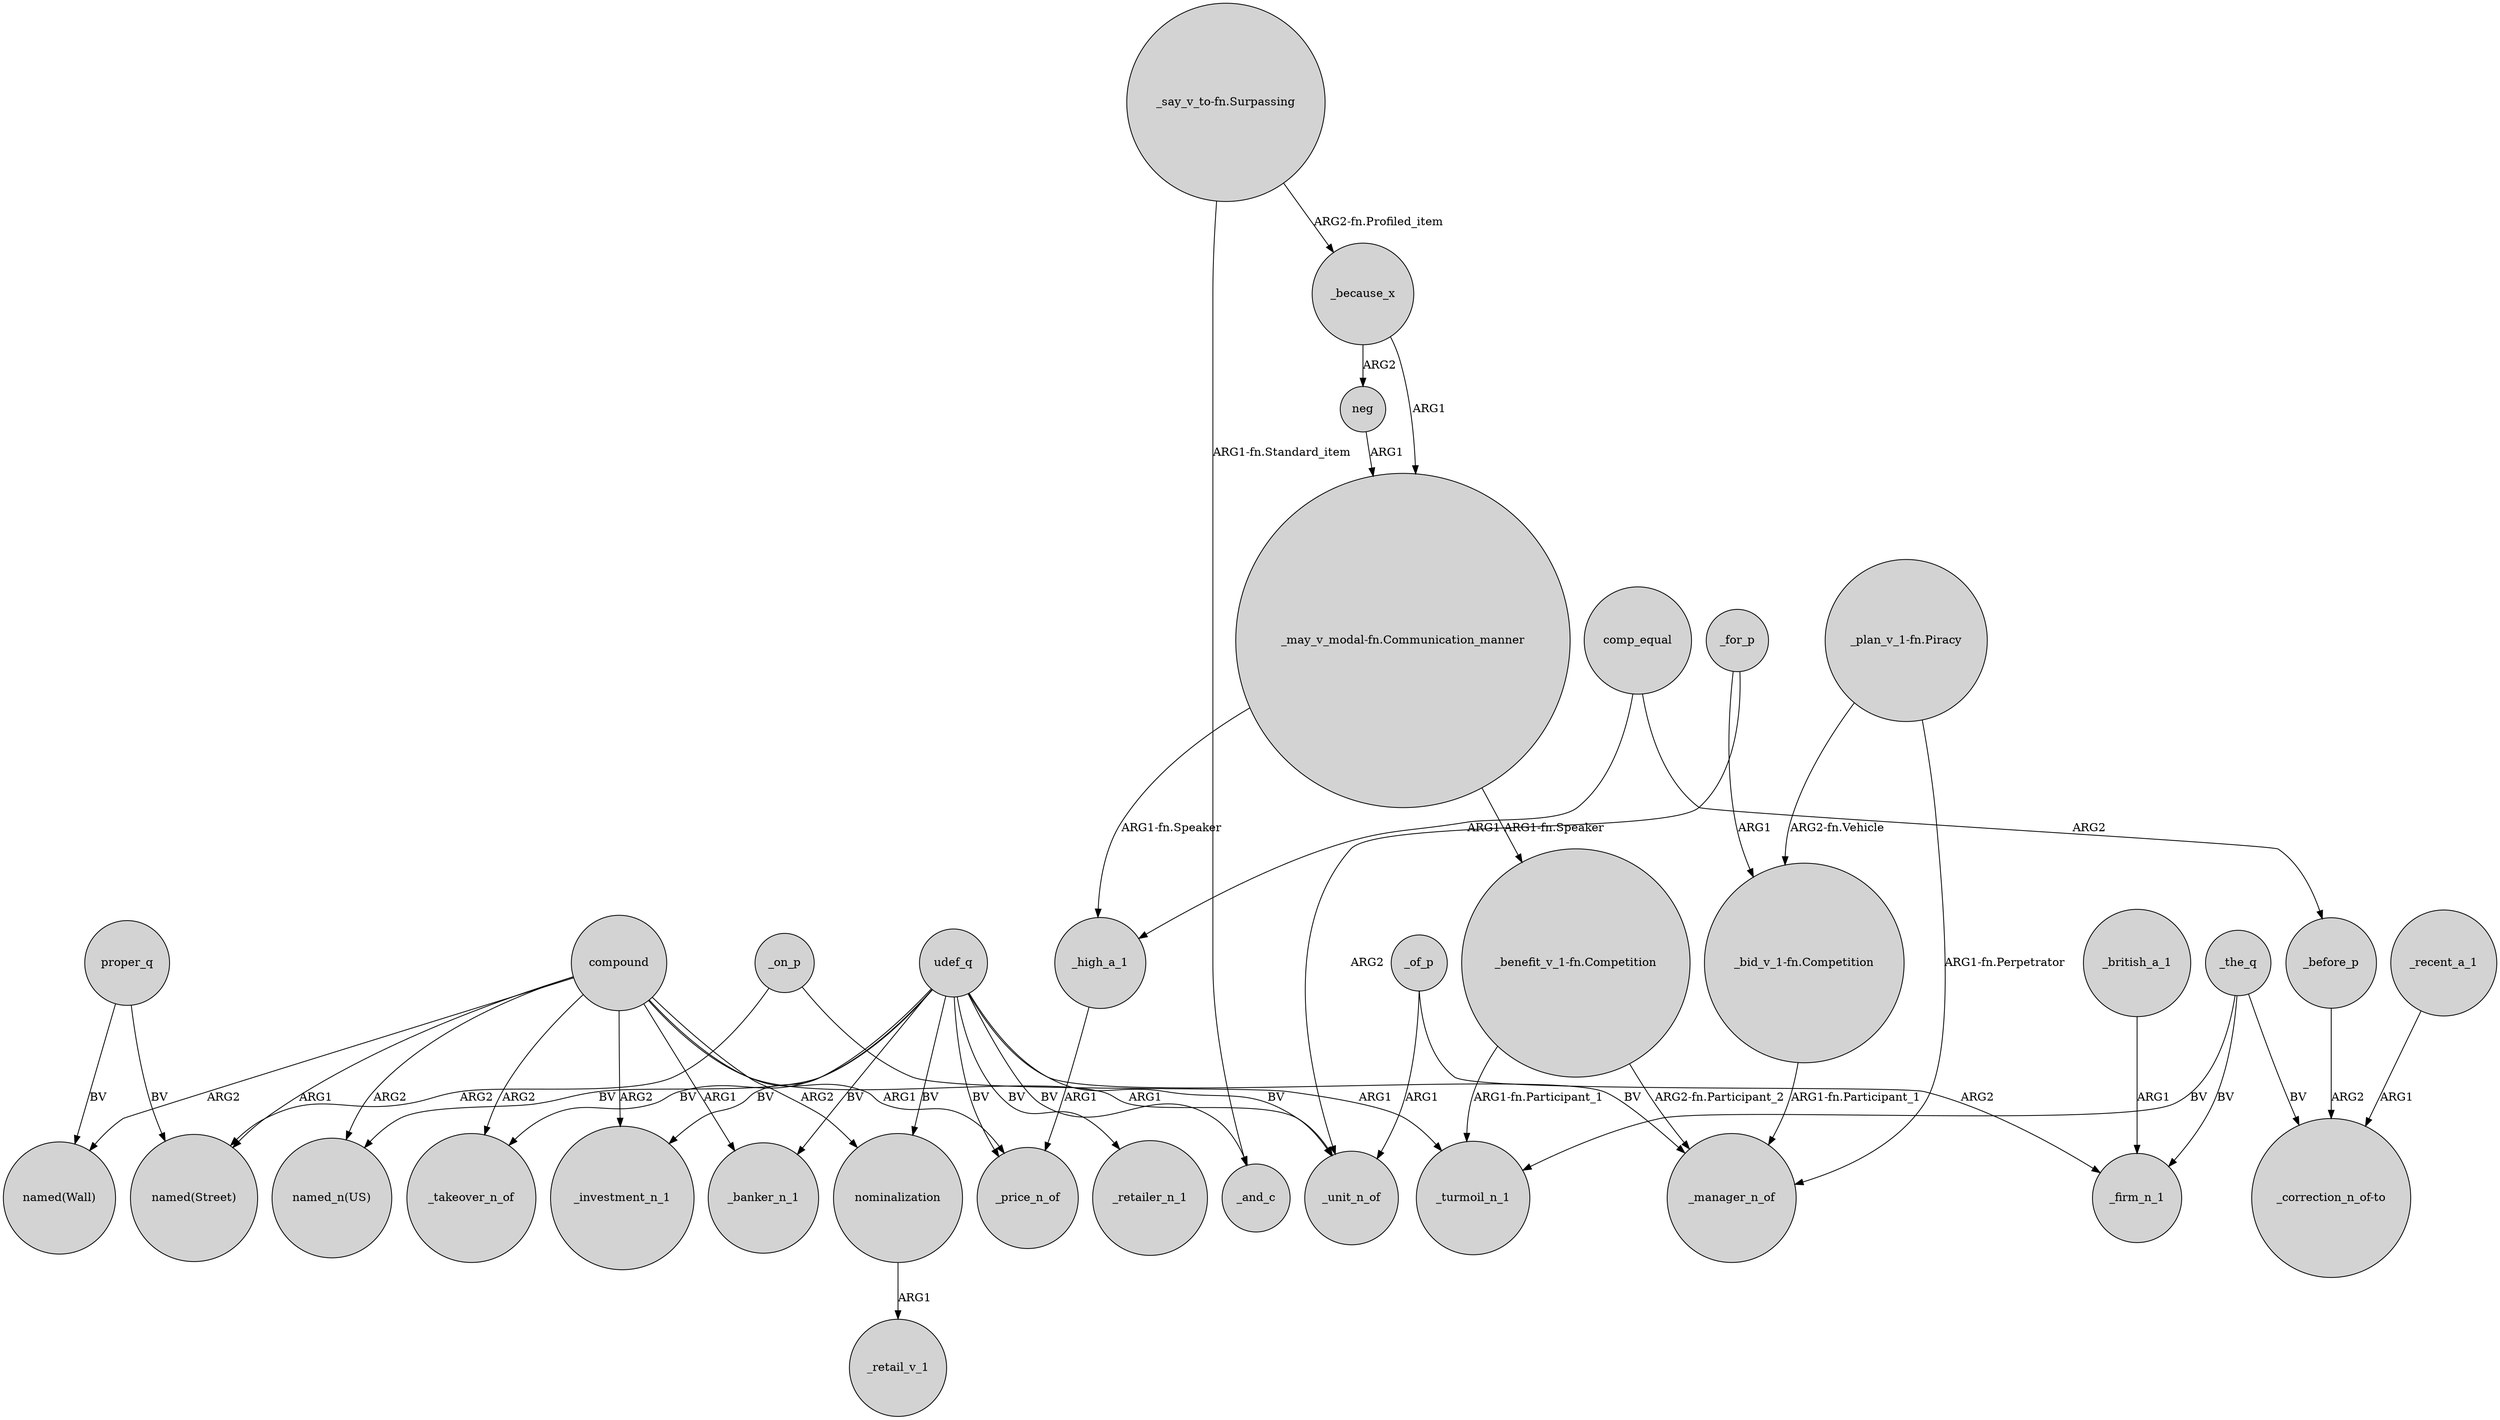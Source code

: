 digraph {
	node [shape=circle style=filled]
	_the_q -> _turmoil_n_1 [label=BV]
	nominalization -> _retail_v_1 [label=ARG1]
	udef_q -> _unit_n_of [label=BV]
	_before_p -> "_correction_n_of-to" [label=ARG2]
	compound -> _investment_n_1 [label=ARG2]
	_on_p -> "named(Street)" [label=ARG2]
	udef_q -> _price_n_of [label=BV]
	_the_q -> "_correction_n_of-to" [label=BV]
	udef_q -> _manager_n_of [label=BV]
	neg -> "_may_v_modal-fn.Communication_manner" [label=ARG1]
	udef_q -> nominalization [label=BV]
	_british_a_1 -> _firm_n_1 [label=ARG1]
	_for_p -> "_bid_v_1-fn.Competition" [label=ARG1]
	udef_q -> _and_c [label=BV]
	_high_a_1 -> _price_n_of [label=ARG1]
	compound -> nominalization [label=ARG2]
	comp_equal -> _high_a_1 [label=ARG1]
	udef_q -> _takeover_n_of [label=BV]
	"_benefit_v_1-fn.Competition" -> _manager_n_of [label="ARG2-fn.Participant_2"]
	compound -> "named(Wall)" [label=ARG2]
	comp_equal -> _before_p [label=ARG2]
	_for_p -> _unit_n_of [label=ARG2]
	_of_p -> _unit_n_of [label=ARG1]
	_the_q -> _firm_n_1 [label=BV]
	"_bid_v_1-fn.Competition" -> _manager_n_of [label="ARG1-fn.Participant_1"]
	compound -> "named(Street)" [label=ARG1]
	"_say_v_to-fn.Surpassing" -> _and_c [label="ARG1-fn.Standard_item"]
	_on_p -> _turmoil_n_1 [label=ARG1]
	_recent_a_1 -> "_correction_n_of-to" [label=ARG1]
	"_plan_v_1-fn.Piracy" -> "_bid_v_1-fn.Competition" [label="ARG2-fn.Vehicle"]
	"_may_v_modal-fn.Communication_manner" -> _high_a_1 [label="ARG1-fn.Speaker"]
	udef_q -> _investment_n_1 [label=BV]
	_because_x -> "_may_v_modal-fn.Communication_manner" [label=ARG1]
	"_say_v_to-fn.Surpassing" -> _because_x [label="ARG2-fn.Profiled_item"]
	compound -> _banker_n_1 [label=ARG1]
	proper_q -> "named(Wall)" [label=BV]
	udef_q -> _retailer_n_1 [label=BV]
	"_benefit_v_1-fn.Competition" -> _turmoil_n_1 [label="ARG1-fn.Participant_1"]
	_of_p -> _firm_n_1 [label=ARG2]
	compound -> _takeover_n_of [label=ARG2]
	compound -> _unit_n_of [label=ARG1]
	proper_q -> "named(Street)" [label=BV]
	udef_q -> _banker_n_1 [label=BV]
	"_plan_v_1-fn.Piracy" -> _manager_n_of [label="ARG1-fn.Perpetrator"]
	"_may_v_modal-fn.Communication_manner" -> "_benefit_v_1-fn.Competition" [label="ARG1-fn.Speaker"]
	compound -> _price_n_of [label=ARG1]
	compound -> "named_n(US)" [label=ARG2]
	udef_q -> "named_n(US)" [label=BV]
	_because_x -> neg [label=ARG2]
}
